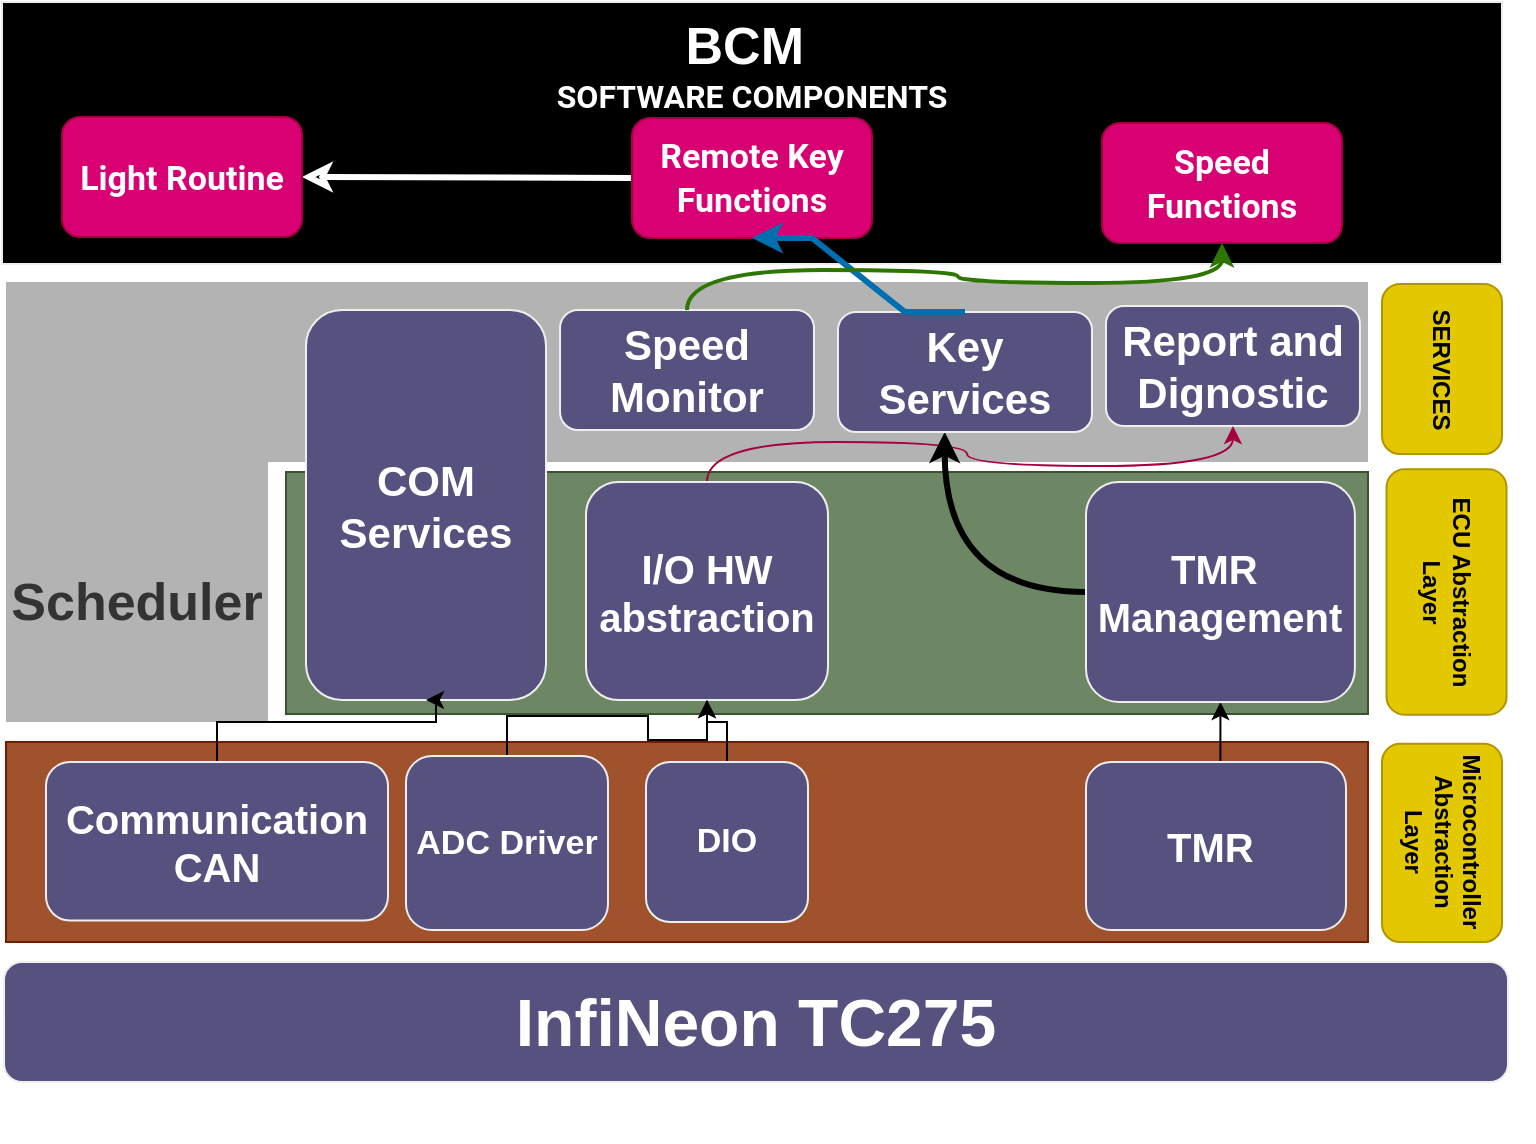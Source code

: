 <mxfile version="20.2.6" type="github" pages="4">
  <diagram id="0SxEWgDJXTkLoPQnoZ41" name="Página-1">
    <mxGraphModel dx="2234" dy="1203" grid="1" gridSize="10" guides="1" tooltips="1" connect="1" arrows="1" fold="1" page="1" pageScale="1" pageWidth="1100" pageHeight="850" background="none" math="0" shadow="0">
      <root>
        <mxCell id="0" />
        <mxCell id="1" parent="0" />
        <mxCell id="ohxu8sP8Bl96CsR-l8yv-2" value="" style="group;fontStyle=1" parent="1" vertex="1" connectable="0">
          <mxGeometry x="172" y="270" width="764" height="430" as="geometry" />
        </mxCell>
        <mxCell id="y7Jgc8CN1VUmmyiaqalG-2" value="" style="rounded=0;whiteSpace=wrap;html=1;labelBackgroundColor=none;fontSize=42;fontColor=#FFFFFF;fillColor=#B3B3B3;strokeColor=none;" parent="ohxu8sP8Bl96CsR-l8yv-2" vertex="1">
          <mxGeometry width="681" height="90" as="geometry" />
        </mxCell>
        <mxCell id="y7Jgc8CN1VUmmyiaqalG-3" value="&lt;font size=&quot;1&quot; color=&quot;#333333&quot; style=&quot;&quot;&gt;&lt;b style=&quot;font-size: 26px;&quot;&gt;Scheduler&lt;/b&gt;&lt;/font&gt;" style="rounded=0;whiteSpace=wrap;html=1;labelBackgroundColor=none;fontSize=42;fontColor=#FFFFFF;fillColor=#B3B3B3;strokeColor=none;" parent="ohxu8sP8Bl96CsR-l8yv-2" vertex="1">
          <mxGeometry y="90" width="131" height="130" as="geometry" />
        </mxCell>
        <mxCell id="E3UZA_A3aNp--UBdqJW4-23" value="Report and Dignostic" style="rounded=1;whiteSpace=wrap;html=1;fillColor=#56517E;strokeColor=#EEEEEE;fontColor=#FFFFFF;fontStyle=1;fontSize=21;" parent="ohxu8sP8Bl96CsR-l8yv-2" vertex="1">
          <mxGeometry x="550" y="12" width="126.98" height="60" as="geometry" />
        </mxCell>
        <mxCell id="WLYs_z4ydL6w-I-2daiW-27" value="" style="rounded=0;whiteSpace=wrap;html=1;fillColor=#6d8764;strokeColor=#3A5431;fontColor=#ffffff;fontStyle=1" parent="ohxu8sP8Bl96CsR-l8yv-2" vertex="1">
          <mxGeometry x="140" y="95" width="541" height="121" as="geometry" />
        </mxCell>
        <mxCell id="E3UZA_A3aNp--UBdqJW4-24" value="COM Services" style="rounded=1;whiteSpace=wrap;html=1;fillColor=#56517E;strokeColor=#EEEEEE;fontColor=#FFFFFF;fontStyle=1;fontSize=21;" parent="ohxu8sP8Bl96CsR-l8yv-2" vertex="1">
          <mxGeometry x="150" y="14" width="120" height="195" as="geometry" />
        </mxCell>
        <mxCell id="WLYs_z4ydL6w-I-2daiW-28" value="&lt;div style=&quot;text-align: start;&quot;&gt;&lt;br&gt;&lt;/div&gt;" style="rounded=0;whiteSpace=wrap;html=1;fillColor=#a0522d;strokeColor=#6D1F00;fontColor=#ffffff;fontStyle=1" parent="ohxu8sP8Bl96CsR-l8yv-2" vertex="1">
          <mxGeometry y="230" width="681" height="100" as="geometry" />
        </mxCell>
        <mxCell id="nB7Z9OqqpsjAbpAZC5xT-42" style="edgeStyle=orthogonalEdgeStyle;rounded=0;orthogonalLoop=1;jettySize=auto;html=1;exitX=0.5;exitY=0;exitDx=0;exitDy=0;entryX=0.5;entryY=1;entryDx=0;entryDy=0;fontSize=17;" parent="ohxu8sP8Bl96CsR-l8yv-2" source="WLYs_z4ydL6w-I-2daiW-37" target="nB7Z9OqqpsjAbpAZC5xT-37" edge="1">
          <mxGeometry relative="1" as="geometry" />
        </mxCell>
        <mxCell id="WLYs_z4ydL6w-I-2daiW-37" value="TMR&amp;nbsp;" style="rounded=1;whiteSpace=wrap;html=1;fillColor=#56517E;strokeColor=#EEEEEE;fontColor=#FFFFFF;fontStyle=1;fontSize=20;" parent="ohxu8sP8Bl96CsR-l8yv-2" vertex="1">
          <mxGeometry x="540" y="240" width="130" height="84" as="geometry" />
        </mxCell>
        <mxCell id="nB7Z9OqqpsjAbpAZC5xT-35" style="edgeStyle=orthogonalEdgeStyle;rounded=0;orthogonalLoop=1;jettySize=auto;html=1;exitX=0.5;exitY=0;exitDx=0;exitDy=0;entryX=0.5;entryY=1;entryDx=0;entryDy=0;fontSize=17;" parent="ohxu8sP8Bl96CsR-l8yv-2" source="-VpKVAlxoK5pQndSyJa--4" target="E3UZA_A3aNp--UBdqJW4-24" edge="1">
          <mxGeometry relative="1" as="geometry">
            <Array as="points">
              <mxPoint x="105" y="220" />
              <mxPoint x="215" y="220" />
            </Array>
          </mxGeometry>
        </mxCell>
        <mxCell id="-VpKVAlxoK5pQndSyJa--4" value="Communication CAN" style="rounded=1;whiteSpace=wrap;html=1;fillColor=#56517E;strokeColor=#EEEEEE;fontColor=#FFFFFF;fontStyle=1;fontSize=20;" parent="ohxu8sP8Bl96CsR-l8yv-2" vertex="1">
          <mxGeometry x="20" y="240" width="171" height="79.19" as="geometry" />
        </mxCell>
        <mxCell id="WLYs_z4ydL6w-I-2daiW-48" value="&lt;div style=&quot;text-align: start;&quot;&gt;&lt;font style=&quot;font-size: 33px;&quot; face=&quot;Arial, Helvetica, sans-serif&quot;&gt;InfiNeon TC275&lt;/font&gt;&lt;/div&gt;" style="rounded=1;whiteSpace=wrap;html=1;fillColor=#56517E;strokeColor=#EEEEEE;fontColor=#FFFFFF;fontStyle=1" parent="ohxu8sP8Bl96CsR-l8yv-2" vertex="1">
          <mxGeometry x="-1" y="340" width="752" height="60" as="geometry" />
        </mxCell>
        <mxCell id="nB7Z9OqqpsjAbpAZC5xT-48" style="edgeStyle=orthogonalEdgeStyle;rounded=0;orthogonalLoop=1;jettySize=auto;html=1;exitX=0.5;exitY=0;exitDx=0;exitDy=0;entryX=0.5;entryY=1;entryDx=0;entryDy=0;fontSize=17;curved=1;fillColor=#d80073;strokeColor=#A50040;" parent="ohxu8sP8Bl96CsR-l8yv-2" source="WLYs_z4ydL6w-I-2daiW-39" target="E3UZA_A3aNp--UBdqJW4-23" edge="1">
          <mxGeometry relative="1" as="geometry" />
        </mxCell>
        <mxCell id="WLYs_z4ydL6w-I-2daiW-39" value="I/O HW abstraction" style="rounded=1;whiteSpace=wrap;html=1;fillColor=#56517E;strokeColor=#EEEEEE;fontColor=#FFFFFF;fontStyle=1;fontSize=20;" parent="ohxu8sP8Bl96CsR-l8yv-2" vertex="1">
          <mxGeometry x="290" y="100" width="121" height="109" as="geometry" />
        </mxCell>
        <mxCell id="WLYs_z4ydL6w-I-2daiW-40" style="edgeStyle=orthogonalEdgeStyle;rounded=0;orthogonalLoop=1;jettySize=auto;html=1;exitX=0.5;exitY=1;exitDx=0;exitDy=0;labelBackgroundColor=#FAD9D5;strokeColor=#182E3E;fontStyle=1" parent="ohxu8sP8Bl96CsR-l8yv-2" source="WLYs_z4ydL6w-I-2daiW-39" target="WLYs_z4ydL6w-I-2daiW-39" edge="1">
          <mxGeometry relative="1" as="geometry" />
        </mxCell>
        <mxCell id="nB7Z9OqqpsjAbpAZC5xT-39" style="edgeStyle=orthogonalEdgeStyle;rounded=0;orthogonalLoop=1;jettySize=auto;html=1;entryX=0.5;entryY=1;entryDx=0;entryDy=0;fontSize=17;" parent="ohxu8sP8Bl96CsR-l8yv-2" source="nB7Z9OqqpsjAbpAZC5xT-31" target="WLYs_z4ydL6w-I-2daiW-39" edge="1">
          <mxGeometry relative="1" as="geometry" />
        </mxCell>
        <mxCell id="nB7Z9OqqpsjAbpAZC5xT-31" value="DIO" style="rounded=1;whiteSpace=wrap;html=1;fillColor=#56517E;strokeColor=#EEEEEE;fontColor=#FFFFFF;fontStyle=1;fontSize=17;" parent="ohxu8sP8Bl96CsR-l8yv-2" vertex="1">
          <mxGeometry x="320" y="240" width="81" height="80" as="geometry" />
        </mxCell>
        <mxCell id="nB7Z9OqqpsjAbpAZC5xT-40" style="edgeStyle=orthogonalEdgeStyle;rounded=0;orthogonalLoop=1;jettySize=auto;html=1;entryX=0.5;entryY=1;entryDx=0;entryDy=0;fontSize=17;" parent="ohxu8sP8Bl96CsR-l8yv-2" source="nB7Z9OqqpsjAbpAZC5xT-32" target="WLYs_z4ydL6w-I-2daiW-39" edge="1">
          <mxGeometry relative="1" as="geometry" />
        </mxCell>
        <mxCell id="nB7Z9OqqpsjAbpAZC5xT-32" value="ADC Driver" style="rounded=1;whiteSpace=wrap;html=1;fillColor=#56517E;strokeColor=#EEEEEE;fontColor=#FFFFFF;fontStyle=1;fontSize=17;" parent="ohxu8sP8Bl96CsR-l8yv-2" vertex="1">
          <mxGeometry x="200" y="237" width="101" height="87" as="geometry" />
        </mxCell>
        <mxCell id="nLd-vw4dDSnSTlpzwh2I-2" style="edgeStyle=orthogonalEdgeStyle;rounded=0;orthogonalLoop=1;jettySize=auto;html=1;exitX=0;exitY=0.5;exitDx=0;exitDy=0;entryX=0.42;entryY=1;entryDx=0;entryDy=0;entryPerimeter=0;fontSize=17;strokeWidth=3;curved=1;" parent="ohxu8sP8Bl96CsR-l8yv-2" source="nB7Z9OqqpsjAbpAZC5xT-37" target="nB7Z9OqqpsjAbpAZC5xT-41" edge="1">
          <mxGeometry relative="1" as="geometry" />
        </mxCell>
        <mxCell id="nB7Z9OqqpsjAbpAZC5xT-37" value="TMR&amp;nbsp;&lt;br&gt;Management" style="rounded=1;whiteSpace=wrap;html=1;fillColor=#56517E;strokeColor=#EEEEEE;fontColor=#FFFFFF;fontStyle=1;fontSize=20;" parent="ohxu8sP8Bl96CsR-l8yv-2" vertex="1">
          <mxGeometry x="540" y="100" width="134.44" height="110" as="geometry" />
        </mxCell>
        <mxCell id="nB7Z9OqqpsjAbpAZC5xT-41" value="Key Services" style="rounded=1;whiteSpace=wrap;html=1;fillColor=#56517E;strokeColor=#EEEEEE;fontColor=#FFFFFF;fontStyle=1;fontSize=21;" parent="ohxu8sP8Bl96CsR-l8yv-2" vertex="1">
          <mxGeometry x="416" y="15" width="126.98" height="60" as="geometry" />
        </mxCell>
        <mxCell id="nB7Z9OqqpsjAbpAZC5xT-50" value="Speed Monitor" style="rounded=1;whiteSpace=wrap;html=1;fillColor=#56517E;strokeColor=#EEEEEE;fontColor=#FFFFFF;fontStyle=1;fontSize=21;" parent="ohxu8sP8Bl96CsR-l8yv-2" vertex="1">
          <mxGeometry x="277.01" y="14" width="126.98" height="60" as="geometry" />
        </mxCell>
        <mxCell id="E3UZA_A3aNp--UBdqJW4-1" value="&lt;div style=&quot;&quot;&gt;&lt;span style=&quot;font-size: 26px; background-color: initial;&quot;&gt;BCM&amp;nbsp;&lt;/span&gt;&lt;/div&gt;&lt;span style=&quot;font-family: Roboto, -apple-system, BlinkMacSystemFont, &amp;quot;Apple Color Emoji&amp;quot;, &amp;quot;Segoe UI&amp;quot;, Oxygen, Ubuntu, Cantarell, &amp;quot;Fira Sans&amp;quot;, &amp;quot;Droid Sans&amp;quot;, &amp;quot;Helvetica Neue&amp;quot;, sans-serif; font-size: 16px;&quot;&gt;&lt;div style=&quot;&quot;&gt;&lt;span style=&quot;background-color: initial;&quot;&gt;SOFTWARE COMPONENTS&lt;/span&gt;&lt;/div&gt;&lt;/span&gt;&lt;span style=&quot;font-family: Roboto, -apple-system, BlinkMacSystemFont, &amp;quot;Apple Color Emoji&amp;quot;, &amp;quot;Segoe UI&amp;quot;, Oxygen, Ubuntu, Cantarell, &amp;quot;Fira Sans&amp;quot;, &amp;quot;Droid Sans&amp;quot;, &amp;quot;Helvetica Neue&amp;quot;, sans-serif; font-size: 16px;&quot;&gt;&lt;div style=&quot;&quot;&gt;&lt;br&gt;&lt;/div&gt;&lt;/span&gt;" style="rounded=0;whiteSpace=wrap;html=1;fillColor=#000000;strokeColor=#EEEEEE;fontColor=#FFFFFF;fontStyle=1;align=center;verticalAlign=top;" parent="1" vertex="1">
          <mxGeometry x="170" y="130" width="750" height="131" as="geometry" />
        </mxCell>
        <mxCell id="5Y2THX8Q8HSWR9ZChi4j-1" value="SERVICES" style="rounded=1;whiteSpace=wrap;html=1;rotation=90;fillColor=#e3c800;strokeColor=#B09500;fontColor=#000000;fontStyle=1" parent="1" vertex="1">
          <mxGeometry x="847.5" y="283.5" width="85" height="60" as="geometry" />
        </mxCell>
        <mxCell id="WLYs_z4ydL6w-I-2daiW-44" value="ECU Abstraction&lt;br&gt;Layer" style="rounded=1;whiteSpace=wrap;html=1;rotation=90;fillColor=#e3c800;strokeColor=#B09500;fontColor=#000000;fontStyle=1" parent="1" vertex="1">
          <mxGeometry x="830.94" y="395" width="122.65" height="60" as="geometry" />
        </mxCell>
        <mxCell id="WLYs_z4ydL6w-I-2daiW-45" value="Microcontroller Abstraction Layer" style="rounded=1;whiteSpace=wrap;html=1;rotation=90;fillColor=#e3c800;strokeColor=#B09500;fontColor=#000000;fontStyle=1" parent="1" vertex="1">
          <mxGeometry x="840.47" y="520.46" width="99.06" height="60" as="geometry" />
        </mxCell>
        <mxCell id="nLd-vw4dDSnSTlpzwh2I-3" style="edgeStyle=orthogonalEdgeStyle;curved=1;rounded=0;orthogonalLoop=1;jettySize=auto;html=1;exitX=1;exitY=0.5;exitDx=0;exitDy=0;entryX=0;entryY=0.5;entryDx=0;entryDy=0;fontSize=17;strokeWidth=3;strokeColor=#FFFFFF;startArrow=classic;startFill=0;endArrow=none;endFill=0;" parent="1" source="nB7Z9OqqpsjAbpAZC5xT-1" target="nB7Z9OqqpsjAbpAZC5xT-2" edge="1">
          <mxGeometry relative="1" as="geometry" />
        </mxCell>
        <mxCell id="nB7Z9OqqpsjAbpAZC5xT-1" value="&lt;span style=&quot;color: rgb(255, 255, 255); font-family: Roboto, -apple-system, BlinkMacSystemFont, &amp;quot;Apple Color Emoji&amp;quot;, &amp;quot;Segoe UI&amp;quot;, Oxygen, Ubuntu, Cantarell, &amp;quot;Fira Sans&amp;quot;, &amp;quot;Droid Sans&amp;quot;, &amp;quot;Helvetica Neue&amp;quot;, sans-serif; font-size: 17px; font-style: normal; font-variant-ligatures: normal; font-variant-caps: normal; font-weight: 700; letter-spacing: normal; orphans: 2; text-align: center; text-indent: 0px; text-transform: none; widows: 2; word-spacing: 0px; -webkit-text-stroke-width: 0px; text-decoration-thickness: initial; text-decoration-style: initial; text-decoration-color: initial; float: none; display: inline !important;&quot;&gt;Light Routine&lt;/span&gt;" style="rounded=1;whiteSpace=wrap;html=1;fillColor=#d80073;strokeColor=#A50040;fontColor=#ffffff;fontSize=17;" parent="1" vertex="1">
          <mxGeometry x="200" y="187.5" width="120" height="60" as="geometry" />
        </mxCell>
        <mxCell id="nB7Z9OqqpsjAbpAZC5xT-2" value="&lt;span style=&quot;color: rgb(255, 255, 255); font-family: Roboto, -apple-system, BlinkMacSystemFont, &amp;quot;Apple Color Emoji&amp;quot;, &amp;quot;Segoe UI&amp;quot;, Oxygen, Ubuntu, Cantarell, &amp;quot;Fira Sans&amp;quot;, &amp;quot;Droid Sans&amp;quot;, &amp;quot;Helvetica Neue&amp;quot;, sans-serif; font-size: 17px; font-style: normal; font-variant-ligatures: normal; font-variant-caps: normal; font-weight: 700; letter-spacing: normal; orphans: 2; text-align: center; text-indent: 0px; text-transform: none; widows: 2; word-spacing: 0px; -webkit-text-stroke-width: 0px; text-decoration-thickness: initial; text-decoration-style: initial; text-decoration-color: initial; float: none; display: inline !important;&quot;&gt;Remote Key Functions&lt;/span&gt;" style="rounded=1;whiteSpace=wrap;html=1;fillColor=#d80073;strokeColor=#A50040;fontColor=#ffffff;fontSize=17;" parent="1" vertex="1">
          <mxGeometry x="485" y="188" width="120" height="60" as="geometry" />
        </mxCell>
        <mxCell id="nB7Z9OqqpsjAbpAZC5xT-3" value="&lt;span style=&quot;color: rgb(255, 255, 255); font-family: Roboto, -apple-system, BlinkMacSystemFont, &amp;quot;Apple Color Emoji&amp;quot;, &amp;quot;Segoe UI&amp;quot;, Oxygen, Ubuntu, Cantarell, &amp;quot;Fira Sans&amp;quot;, &amp;quot;Droid Sans&amp;quot;, &amp;quot;Helvetica Neue&amp;quot;, sans-serif; font-size: 17px; font-style: normal; font-variant-ligatures: normal; font-variant-caps: normal; font-weight: 700; letter-spacing: normal; orphans: 2; text-align: center; text-indent: 0px; text-transform: none; widows: 2; word-spacing: 0px; -webkit-text-stroke-width: 0px; text-decoration-thickness: initial; text-decoration-style: initial; text-decoration-color: initial; float: none; display: inline !important;&quot;&gt;Speed Functions&lt;/span&gt;" style="rounded=1;whiteSpace=wrap;html=1;fillColor=#d80073;strokeColor=#A50040;fontColor=#ffffff;fontSize=17;" parent="1" vertex="1">
          <mxGeometry x="720" y="190.5" width="120" height="60" as="geometry" />
        </mxCell>
        <mxCell id="nB7Z9OqqpsjAbpAZC5xT-49" style="edgeStyle=entityRelationEdgeStyle;rounded=0;orthogonalLoop=1;jettySize=auto;html=1;exitX=0.5;exitY=0;exitDx=0;exitDy=0;entryX=0.5;entryY=1;entryDx=0;entryDy=0;fontSize=17;fillColor=#1ba1e2;strokeColor=#006EAF;strokeWidth=3;" parent="1" source="nB7Z9OqqpsjAbpAZC5xT-41" target="nB7Z9OqqpsjAbpAZC5xT-2" edge="1">
          <mxGeometry relative="1" as="geometry" />
        </mxCell>
        <mxCell id="nLd-vw4dDSnSTlpzwh2I-1" style="edgeStyle=orthogonalEdgeStyle;rounded=0;orthogonalLoop=1;jettySize=auto;html=1;exitX=0.5;exitY=0;exitDx=0;exitDy=0;fontSize=17;curved=1;fillColor=#60a917;strokeColor=#2D7600;strokeWidth=2;" parent="1" source="nB7Z9OqqpsjAbpAZC5xT-50" target="nB7Z9OqqpsjAbpAZC5xT-3" edge="1">
          <mxGeometry relative="1" as="geometry" />
        </mxCell>
      </root>
    </mxGraphModel>
  </diagram>
  <diagram id="zN3AyqDoziPQk-1GQuDL" name="Página-2">
    <mxGraphModel dx="2403" dy="797" grid="1" gridSize="10" guides="1" tooltips="1" connect="1" arrows="1" fold="1" page="1" pageScale="1" pageWidth="1100" pageHeight="850" math="0" shadow="0">
      <root>
        <mxCell id="0" />
        <mxCell id="1" parent="0" />
        <mxCell id="WIb1HFvYGEBfSn61_mD_-1" value="&lt;span style=&quot;font-size: 26px;&quot;&gt;DCU&lt;/span&gt;" style="rounded=0;whiteSpace=wrap;html=1;fontSize=26;strokeWidth=4;strokeColor=#990000;verticalAlign=top;fontStyle=1" parent="1" vertex="1">
          <mxGeometry x="-10" y="130" width="1040" height="120" as="geometry" />
        </mxCell>
        <mxCell id="WIb1HFvYGEBfSn61_mD_-2" value="RTE" style="rounded=0;whiteSpace=wrap;html=1;fillColor=#CCCC00;strokeColor=#A50040;fontColor=#ffffff;fontSize=26;fontStyle=1" parent="1" vertex="1">
          <mxGeometry x="-10" y="258" width="1040" height="30" as="geometry" />
        </mxCell>
        <mxCell id="WIb1HFvYGEBfSn61_mD_-3" value="" style="rounded=0;html=1;fillColor=#FF6666;strokeColor=none;whiteSpace=wrap;fontStyle=1" parent="1" vertex="1">
          <mxGeometry x="-10" y="300" width="970" height="100" as="geometry" />
        </mxCell>
        <mxCell id="WIb1HFvYGEBfSn61_mD_-19" value="Lock Control" style="rounded=1;whiteSpace=wrap;html=1;fillColor=#333333;strokeColor=#6D1F00;fontColor=#ffffff;fontSize=24;fontStyle=1" parent="1" vertex="1">
          <mxGeometry x="447" y="174" width="120" height="60" as="geometry" />
        </mxCell>
        <mxCell id="WIb1HFvYGEBfSn61_mD_-20" value="AntiPinch Control" style="rounded=1;whiteSpace=wrap;html=1;fillColor=#333333;strokeColor=#6D1F00;fontColor=#ffffff;fontSize=24;fontStyle=1" parent="1" vertex="1">
          <mxGeometry x="760" y="174" width="120" height="60" as="geometry" />
        </mxCell>
        <mxCell id="WIb1HFvYGEBfSn61_mD_-21" value="SERVICES" style="rounded=1;whiteSpace=wrap;html=1;rotation=90;fillColor=#d80073;strokeColor=#A50040;fontColor=#ffffff;fontStyle=1;labelBorderColor=none;labelBackgroundColor=none;fontSize=14;" parent="1" vertex="1">
          <mxGeometry x="961" y="307" width="76" height="60" as="geometry" />
        </mxCell>
        <mxCell id="i04iYNlgFMU4ENJIWA27-1" value="&lt;font color=&quot;#ffffff&quot; style=&quot;font-size: 21px;&quot;&gt;SCHEDULER&lt;/font&gt;" style="rounded=0;html=1;fillColor=#FF6666;strokeColor=none;fontStyle=1;whiteSpace=wrap;" parent="1" vertex="1">
          <mxGeometry x="-10" y="380" width="180" height="100" as="geometry" />
        </mxCell>
        <mxCell id="i04iYNlgFMU4ENJIWA27-2" value="" style="rounded=0;whiteSpace=wrap;html=1;fillColor=#6d8764;strokeColor=#3A5431;fontColor=#ffffff;fontStyle=1" parent="1" vertex="1">
          <mxGeometry x="176" y="384.5" width="784" height="95.5" as="geometry" />
        </mxCell>
        <mxCell id="i04iYNlgFMU4ENJIWA27-3" value="&lt;div style=&quot;text-align: start;&quot;&gt;&lt;br&gt;&lt;/div&gt;" style="rounded=0;whiteSpace=wrap;html=1;fillColor=#a0522d;strokeColor=#6D1F00;fontColor=#ffffff;fontStyle=1" parent="1" vertex="1">
          <mxGeometry x="-10" y="488" width="971" height="102" as="geometry" />
        </mxCell>
        <mxCell id="i04iYNlgFMU4ENJIWA27-6" value="&amp;nbsp;WDT&amp;nbsp; &amp;nbsp;CLK" style="rounded=1;whiteSpace=wrap;html=1;fillColor=#FFDFA8;strokeColor=#d79b00;fontStyle=1;fontSize=23;" parent="1" vertex="1">
          <mxGeometry x="14" y="500" width="150" height="80" as="geometry" />
        </mxCell>
        <mxCell id="i04iYNlgFMU4ENJIWA27-8" value="I/O&amp;nbsp;&lt;br style=&quot;font-size: 19px;&quot;&gt;PWM Driver &lt;br&gt;ADC Driver&lt;br style=&quot;font-size: 19px;&quot;&gt;DIO" style="rounded=1;whiteSpace=wrap;html=1;fillColor=#FFDFA8;strokeColor=#d79b00;fontStyle=1;fontSize=19;" parent="1" vertex="1">
          <mxGeometry x="644.99" y="494" width="208" height="90" as="geometry" />
        </mxCell>
        <mxCell id="i04iYNlgFMU4ENJIWA27-10" value="Memory Drivers&lt;br style=&quot;font-size: 24px;&quot;&gt;FLASH&amp;nbsp; &amp;nbsp;RAM" style="rounded=1;whiteSpace=wrap;html=1;fillColor=#FFDFA8;strokeColor=#d79b00;fontStyle=1;fontSize=24;" parent="1" vertex="1">
          <mxGeometry x="184" y="499.93" width="201" height="80.07" as="geometry" />
        </mxCell>
        <mxCell id="i04iYNlgFMU4ENJIWA27-12" value="TMR&amp;nbsp;" style="rounded=1;whiteSpace=wrap;html=1;fillColor=#FFDFA8;strokeColor=#d79b00;fontStyle=1;fontSize=23;" parent="1" vertex="1">
          <mxGeometry x="870" y="500" width="84.42" height="71" as="geometry" />
        </mxCell>
        <mxCell id="i04iYNlgFMU4ENJIWA27-13" value="OSC_Mgmt" style="rounded=1;whiteSpace=wrap;html=1;fillColor=#56517E;strokeColor=#EEEEEE;fontColor=#FFFFFF;fontStyle=1;fontSize=18;" parent="1" vertex="1">
          <mxGeometry x="361" y="403.59" width="120" height="61" as="geometry" />
        </mxCell>
        <mxCell id="i04iYNlgFMU4ENJIWA27-14" value="I/O HW abstraction" style="rounded=1;whiteSpace=wrap;html=1;fillColor=#56517E;strokeColor=#EEEEEE;fontColor=#FFFFFF;fontStyle=1;fontSize=18;" parent="1" vertex="1">
          <mxGeometry x="661" y="402.0" width="120" height="60" as="geometry" />
        </mxCell>
        <mxCell id="i04iYNlgFMU4ENJIWA27-15" style="edgeStyle=orthogonalEdgeStyle;rounded=0;orthogonalLoop=1;jettySize=auto;html=1;exitX=0.5;exitY=1;exitDx=0;exitDy=0;labelBackgroundColor=#FAD9D5;strokeColor=#182E3E;fontStyle=1" parent="1" source="i04iYNlgFMU4ENJIWA27-14" target="i04iYNlgFMU4ENJIWA27-14" edge="1">
          <mxGeometry relative="1" as="geometry" />
        </mxCell>
        <mxCell id="i04iYNlgFMU4ENJIWA27-16" value="TMR_Mgmt" style="rounded=1;whiteSpace=wrap;html=1;fillColor=#56517E;strokeColor=#EEEEEE;fontColor=#FFFFFF;fontStyle=1;fontSize=18;" parent="1" vertex="1">
          <mxGeometry x="811" y="402.0" width="120" height="60" as="geometry" />
        </mxCell>
        <mxCell id="i04iYNlgFMU4ENJIWA27-17" value="CAN external Driver" style="rounded=1;whiteSpace=wrap;html=1;fillColor=#56517E;strokeColor=#EEEEEE;fontColor=#FFFFFF;fontStyle=1;fontSize=18;" parent="1" vertex="1">
          <mxGeometry x="501" y="403.59" width="120" height="60" as="geometry" />
        </mxCell>
        <mxCell id="i04iYNlgFMU4ENJIWA27-18" value="WDT_Driver" style="rounded=1;whiteSpace=wrap;html=1;fillColor=#56517E;strokeColor=#EEEEEE;fontColor=#FFFFFF;fontStyle=1;fontSize=18;" parent="1" vertex="1">
          <mxGeometry x="202" y="402.0" width="120" height="60" as="geometry" />
        </mxCell>
        <mxCell id="i04iYNlgFMU4ENJIWA27-19" value="ECU Abstraction&lt;br style=&quot;font-size: 14px;&quot;&gt;Layer" style="rounded=1;whiteSpace=wrap;html=1;rotation=90;fillColor=#d80073;strokeColor=#A50040;fontStyle=1;fontColor=#ffffff;labelBorderColor=none;labelBackgroundColor=none;fontSize=14;" parent="1" vertex="1">
          <mxGeometry x="954.42" y="399.26" width="89.16" height="60" as="geometry" />
        </mxCell>
        <mxCell id="i04iYNlgFMU4ENJIWA27-20" value="Microcontroller Abstraction Layer" style="rounded=1;whiteSpace=wrap;html=1;rotation=90;fillColor=#d80073;strokeColor=#A50040;fontStyle=1;fontColor=#ffffff;labelBorderColor=none;labelBackgroundColor=none;fontSize=14;" parent="1" vertex="1">
          <mxGeometry x="947.32" y="507.93" width="103.37" height="60" as="geometry" />
        </mxCell>
        <mxCell id="i04iYNlgFMU4ENJIWA27-22" value="Communication&lt;br style=&quot;font-size: 24px;&quot;&gt;SPI&amp;nbsp; &amp;nbsp; &amp;nbsp; &amp;nbsp; CAN" style="rounded=1;whiteSpace=wrap;html=1;fillColor=#FFDFA8;strokeColor=#d79b00;fontStyle=1;fontSize=24;" parent="1" vertex="1">
          <mxGeometry x="399.5" y="500" width="230.5" height="80" as="geometry" />
        </mxCell>
        <mxCell id="i04iYNlgFMU4ENJIWA27-23" value="&lt;div style=&quot;text-align: start;&quot;&gt;&lt;font style=&quot;font-size: 36px;&quot; face=&quot;Arial, Helvetica, sans-serif&quot;&gt;InfiNeon TC275&lt;/font&gt;&lt;/div&gt;" style="rounded=1;whiteSpace=wrap;html=1;fillColor=#56517E;strokeColor=#EEEEEE;fontColor=#FFFFFF;fontStyle=1" parent="1" vertex="1">
          <mxGeometry x="-10" y="598" width="1044" height="60" as="geometry" />
        </mxCell>
        <mxCell id="i04iYNlgFMU4ENJIWA27-24" value="Window Control" style="rounded=1;whiteSpace=wrap;html=1;glass=0;fillColor=#333333;strokeColor=#6D1F00;fontColor=#ffffff;fontSize=24;fontStyle=1" parent="1" vertex="1">
          <mxGeometry x="110" y="174" width="120" height="60" as="geometry" />
        </mxCell>
        <mxCell id="5LRcUJxxu34_JpwU7E-c-1" value="Report and Dignostic" style="rounded=1;whiteSpace=wrap;html=1;fillColor=#56517E;strokeColor=#EEEEEE;fontColor=#FFFFFF;fontStyle=1;fontSize=21;" parent="1" vertex="1">
          <mxGeometry x="494.01" y="310" width="145.98" height="60" as="geometry" />
        </mxCell>
        <mxCell id="5LRcUJxxu34_JpwU7E-c-2" value="Memory Services" style="rounded=1;whiteSpace=wrap;html=1;glass=0;fillColor=#56517E;strokeColor=#EEEEEE;fontColor=#FFFFFF;fontStyle=1;fontSize=21;" parent="1" vertex="1">
          <mxGeometry x="177" y="310" width="122.6" height="60" as="geometry" />
        </mxCell>
        <mxCell id="5LRcUJxxu34_JpwU7E-c-3" value="COM Services" style="rounded=1;whiteSpace=wrap;html=1;fillColor=#56517E;strokeColor=#EEEEEE;fontColor=#FFFFFF;fontStyle=1;fontSize=21;" parent="1" vertex="1">
          <mxGeometry x="802.44" y="310" width="130" height="60" as="geometry" />
        </mxCell>
      </root>
    </mxGraphModel>
  </diagram>
  <diagram id="Qo4VRxO6cJE71jos8uUa" name="Página-3">
    <mxGraphModel dx="782" dy="421" grid="1" gridSize="10" guides="1" tooltips="1" connect="1" arrows="1" fold="1" page="1" pageScale="1" pageWidth="1100" pageHeight="850" math="0" shadow="0">
      <root>
        <mxCell id="0" />
        <mxCell id="1" parent="0" />
        <mxCell id="-pJM_iWdA3KezXfA1nYm-1" value="" style="rounded=1;whiteSpace=wrap;html=1;fillColor=#ffcd28;strokeColor=#d79b00;gradientColor=#ffa500;" parent="1" vertex="1">
          <mxGeometry x="70" y="60" width="770" height="150" as="geometry" />
        </mxCell>
        <mxCell id="-pJM_iWdA3KezXfA1nYm-2" value="" style="rounded=1;whiteSpace=wrap;html=1;fillColor=#ffcd28;strokeColor=#d79b00;gradientColor=#ffa500;" parent="1" vertex="1">
          <mxGeometry x="70" y="220" width="770" height="150" as="geometry" />
        </mxCell>
        <mxCell id="-pJM_iWdA3KezXfA1nYm-3" value="" style="rounded=1;whiteSpace=wrap;html=1;fillColor=#ffcd28;strokeColor=#d79b00;gradientColor=#ffa500;" parent="1" vertex="1">
          <mxGeometry x="70" y="380" width="770" height="150" as="geometry" />
        </mxCell>
        <mxCell id="-pJM_iWdA3KezXfA1nYm-4" value="Window actuation" style="rounded=0;whiteSpace=wrap;html=1;fontSize=21;fillColor=#e6d0de;gradientColor=#d5739d;strokeColor=#996185;" parent="1" vertex="1">
          <mxGeometry x="110" y="105" width="120" height="60" as="geometry" />
        </mxCell>
        <mxCell id="-pJM_iWdA3KezXfA1nYm-5" value="Window Lock actuation" style="rounded=0;whiteSpace=wrap;html=1;fontSize=21;fillColor=#e6d0de;gradientColor=#d5739d;strokeColor=#996185;" parent="1" vertex="1">
          <mxGeometry x="380" y="105" width="160" height="60" as="geometry" />
        </mxCell>
        <mxCell id="-pJM_iWdA3KezXfA1nYm-6" value="Door Lock/Unlock&lt;br style=&quot;font-size: 21px;&quot;&gt;Actuation" style="rounded=0;whiteSpace=wrap;html=1;fontSize=21;fillColor=#e6d0de;gradientColor=#d5739d;strokeColor=#996185;" parent="1" vertex="1">
          <mxGeometry x="620" y="105" width="190" height="60" as="geometry" />
        </mxCell>
        <mxCell id="-pJM_iWdA3KezXfA1nYm-19" style="edgeStyle=orthogonalEdgeStyle;rounded=0;orthogonalLoop=1;jettySize=auto;html=1;exitX=0.5;exitY=0;exitDx=0;exitDy=0;fontSize=21;fillColor=#e6d0de;gradientColor=#d5739d;strokeColor=#996185;" parent="1" source="-pJM_iWdA3KezXfA1nYm-7" target="-pJM_iWdA3KezXfA1nYm-4" edge="1">
          <mxGeometry relative="1" as="geometry" />
        </mxCell>
        <mxCell id="-pJM_iWdA3KezXfA1nYm-20" style="edgeStyle=orthogonalEdgeStyle;rounded=0;orthogonalLoop=1;jettySize=auto;html=1;fontSize=21;fillColor=#e6d0de;gradientColor=#d5739d;strokeColor=#996185;" parent="1" source="-pJM_iWdA3KezXfA1nYm-7" target="-pJM_iWdA3KezXfA1nYm-5" edge="1">
          <mxGeometry relative="1" as="geometry" />
        </mxCell>
        <mxCell id="-pJM_iWdA3KezXfA1nYm-7" value="&lt;font style=&quot;font-size: 21px;&quot;&gt;Window Button&amp;nbsp;Monitor&lt;/font&gt;" style="rounded=0;whiteSpace=wrap;html=1;fillColor=#e6d0de;gradientColor=#d5739d;strokeColor=#996185;" parent="1" vertex="1">
          <mxGeometry x="95" y="265" width="150" height="60" as="geometry" />
        </mxCell>
        <mxCell id="-pJM_iWdA3KezXfA1nYm-18" style="edgeStyle=orthogonalEdgeStyle;rounded=0;orthogonalLoop=1;jettySize=auto;html=1;exitX=0.5;exitY=0;exitDx=0;exitDy=0;fontSize=21;fillColor=#e6d0de;gradientColor=#d5739d;strokeColor=#996185;" parent="1" source="-pJM_iWdA3KezXfA1nYm-8" target="-pJM_iWdA3KezXfA1nYm-7" edge="1">
          <mxGeometry relative="1" as="geometry" />
        </mxCell>
        <mxCell id="-pJM_iWdA3KezXfA1nYm-8" value="&lt;font style=&quot;font-size: 21px;&quot;&gt;Window Driver&lt;/font&gt;" style="rounded=0;whiteSpace=wrap;html=1;fillColor=#e6d0de;gradientColor=#d5739d;strokeColor=#996185;" parent="1" vertex="1">
          <mxGeometry x="80" y="420" width="100" height="60" as="geometry" />
        </mxCell>
        <mxCell id="-pJM_iWdA3KezXfA1nYm-17" style="edgeStyle=orthogonalEdgeStyle;rounded=0;orthogonalLoop=1;jettySize=auto;html=1;exitX=1;exitY=0.5;exitDx=0;exitDy=0;entryX=0;entryY=0.5;entryDx=0;entryDy=0;fontSize=21;fillColor=#e6d0de;gradientColor=#d5739d;strokeColor=#996185;" parent="1" source="-pJM_iWdA3KezXfA1nYm-9" target="-pJM_iWdA3KezXfA1nYm-10" edge="1">
          <mxGeometry relative="1" as="geometry" />
        </mxCell>
        <mxCell id="-pJM_iWdA3KezXfA1nYm-9" value="&lt;font style=&quot;font-size: 21px;&quot;&gt;I/O Driver&lt;/font&gt;" style="rounded=0;whiteSpace=wrap;html=1;fillColor=#e6d0de;gradientColor=#d5739d;strokeColor=#996185;" parent="1" vertex="1">
          <mxGeometry x="200" y="420" width="90" height="60" as="geometry" />
        </mxCell>
        <mxCell id="-pJM_iWdA3KezXfA1nYm-10" value="&lt;font style=&quot;font-size: 21px;&quot;&gt;Memory Driver&lt;/font&gt;" style="rounded=0;whiteSpace=wrap;html=1;fillColor=#e6d0de;gradientColor=#d5739d;strokeColor=#996185;" parent="1" vertex="1">
          <mxGeometry x="310" y="420" width="120" height="60" as="geometry" />
        </mxCell>
        <mxCell id="-pJM_iWdA3KezXfA1nYm-12" value="&lt;font style=&quot;font-size: 21px;&quot;&gt;Power Manager&lt;/font&gt;" style="rounded=0;whiteSpace=wrap;html=1;fillColor=#e6d0de;gradientColor=#d5739d;strokeColor=#996185;" parent="1" vertex="1">
          <mxGeometry x="450" y="420" width="100" height="60" as="geometry" />
        </mxCell>
        <mxCell id="-pJM_iWdA3KezXfA1nYm-22" style="edgeStyle=orthogonalEdgeStyle;rounded=0;orthogonalLoop=1;jettySize=auto;html=1;fontSize=21;fillColor=#e6d0de;gradientColor=#d5739d;strokeColor=#996185;" parent="1" source="-pJM_iWdA3KezXfA1nYm-13" target="-pJM_iWdA3KezXfA1nYm-15" edge="1">
          <mxGeometry relative="1" as="geometry" />
        </mxCell>
        <mxCell id="-pJM_iWdA3KezXfA1nYm-13" value="&lt;font style=&quot;font-size: 21px;&quot;&gt;Lock Driver&lt;/font&gt;" style="rounded=0;whiteSpace=wrap;html=1;fillColor=#e6d0de;gradientColor=#d5739d;strokeColor=#996185;" parent="1" vertex="1">
          <mxGeometry x="560" y="420" width="100" height="60" as="geometry" />
        </mxCell>
        <mxCell id="-pJM_iWdA3KezXfA1nYm-14" value="&lt;font style=&quot;font-size: 21px;&quot;&gt;Communications Driver&lt;/font&gt;" style="rounded=0;whiteSpace=wrap;html=1;fillColor=#e6d0de;gradientColor=#d5739d;strokeColor=#996185;" parent="1" vertex="1">
          <mxGeometry x="670" y="420" width="160" height="60" as="geometry" />
        </mxCell>
        <mxCell id="-pJM_iWdA3KezXfA1nYm-21" style="edgeStyle=orthogonalEdgeStyle;rounded=0;orthogonalLoop=1;jettySize=auto;html=1;exitX=0.5;exitY=0;exitDx=0;exitDy=0;fontSize=21;fillColor=#e6d0de;gradientColor=#d5739d;strokeColor=#996185;" parent="1" source="-pJM_iWdA3KezXfA1nYm-15" target="-pJM_iWdA3KezXfA1nYm-6" edge="1">
          <mxGeometry relative="1" as="geometry">
            <Array as="points">
              <mxPoint x="755" y="240" />
              <mxPoint x="715" y="240" />
            </Array>
          </mxGeometry>
        </mxCell>
        <mxCell id="-pJM_iWdA3KezXfA1nYm-15" value="&lt;font style=&quot;font-size: 21px;&quot;&gt;Lock Button Monitor&lt;/font&gt;" style="rounded=0;whiteSpace=wrap;html=1;fillColor=#e6d0de;gradientColor=#d5739d;strokeColor=#996185;" parent="1" vertex="1">
          <mxGeometry x="680" y="265" width="150" height="60" as="geometry" />
        </mxCell>
        <mxCell id="PJjqMtak0bLznrgSgj_9-1" value="DCU" style="rounded=1;whiteSpace=wrap;html=1;fontSize=21;" parent="1" vertex="1">
          <mxGeometry x="70" width="120" height="60" as="geometry" />
        </mxCell>
        <mxCell id="PJjqMtak0bLznrgSgj_9-2" value="&lt;font style=&quot;font-size: 21px;&quot;&gt;Window Position Monitor&lt;/font&gt;" style="rounded=0;whiteSpace=wrap;html=1;fillColor=#e6d0de;gradientColor=#d5739d;strokeColor=#996185;" parent="1" vertex="1">
          <mxGeometry x="310" y="265" width="150" height="60" as="geometry" />
        </mxCell>
        <mxCell id="PJjqMtak0bLznrgSgj_9-3" value="&lt;font style=&quot;font-size: 21px;&quot;&gt;Lock Status Monitor&lt;/font&gt;" style="rounded=0;whiteSpace=wrap;html=1;fillColor=#e6d0de;gradientColor=#d5739d;strokeColor=#996185;" parent="1" vertex="1">
          <mxGeometry x="500" y="265" width="150" height="60" as="geometry" />
        </mxCell>
      </root>
    </mxGraphModel>
  </diagram>
  <diagram id="5Vlt_EhEA-C4GDYQOYWs" name="Página-4">
    <mxGraphModel dx="1303" dy="1552" grid="1" gridSize="20" guides="1" tooltips="1" connect="1" arrows="1" fold="1" page="1" pageScale="1" pageWidth="1100" pageHeight="850" math="0" shadow="0">
      <root>
        <mxCell id="0" />
        <mxCell id="1" parent="0" />
        <mxCell id="bjbNSIWI7kFN42-p2X8U-1" value="" style="rounded=1;whiteSpace=wrap;html=1;fillColor=#dae8fc;strokeColor=#6c8ebf;gradientColor=#7ea6e0;" parent="1" vertex="1">
          <mxGeometry x="60" y="-770" width="1000" height="190" as="geometry" />
        </mxCell>
        <mxCell id="bjbNSIWI7kFN42-p2X8U-2" value="" style="rounded=1;whiteSpace=wrap;html=1;fillColor=#dae8fc;strokeColor=#6c8ebf;gradientColor=#7ea6e0;" parent="1" vertex="1">
          <mxGeometry x="62" y="-570" width="998" height="150" as="geometry" />
        </mxCell>
        <mxCell id="bjbNSIWI7kFN42-p2X8U-3" value="" style="rounded=1;whiteSpace=wrap;html=1;fillColor=#dae8fc;strokeColor=#6c8ebf;gradientColor=#7ea6e0;" parent="1" vertex="1">
          <mxGeometry x="60" y="-410" width="1000" height="150" as="geometry" />
        </mxCell>
        <mxCell id="bjbNSIWI7kFN42-p2X8U-9" value="&lt;font style=&quot;font-size: 21px;&quot;&gt;Window Management&lt;/font&gt;" style="rounded=0;whiteSpace=wrap;html=1;fillColor=#ffcd28;strokeColor=#d79b00;gradientColor=#ffa500;" parent="1" vertex="1">
          <mxGeometry x="70" y="-520" width="150" height="60" as="geometry" />
        </mxCell>
        <mxCell id="bjbNSIWI7kFN42-p2X8U-23" style="edgeStyle=orthogonalEdgeStyle;rounded=0;orthogonalLoop=1;jettySize=auto;html=1;exitX=0.5;exitY=0;exitDx=0;exitDy=0;entryX=0.5;entryY=1;entryDx=0;entryDy=0;fontSize=21;fillColor=#ffcd28;strokeColor=#d79b00;gradientColor=#ffa500;startArrow=block;startFill=1;endArrow=none;endFill=0;" parent="1" source="bjbNSIWI7kFN42-p2X8U-11" target="bjbNSIWI7kFN42-p2X8U-9" edge="1">
          <mxGeometry relative="1" as="geometry" />
        </mxCell>
        <mxCell id="bjbNSIWI7kFN42-p2X8U-11" value="&lt;font style=&quot;font-size: 21px;&quot;&gt;Window Driver&lt;/font&gt;" style="rounded=0;whiteSpace=wrap;html=1;fillColor=#ffcd28;strokeColor=#d79b00;gradientColor=#ffa500;" parent="1" vertex="1">
          <mxGeometry x="70" y="-370" width="100" height="60" as="geometry" />
        </mxCell>
        <mxCell id="bjbNSIWI7kFN42-p2X8U-12" style="edgeStyle=orthogonalEdgeStyle;rounded=0;orthogonalLoop=1;jettySize=auto;html=1;exitX=1;exitY=0.5;exitDx=0;exitDy=0;entryX=0;entryY=0.5;entryDx=0;entryDy=0;fontSize=21;fillColor=#ffcd28;strokeColor=#d79b00;gradientColor=#ffa500;" parent="1" source="bjbNSIWI7kFN42-p2X8U-13" target="bjbNSIWI7kFN42-p2X8U-14" edge="1">
          <mxGeometry relative="1" as="geometry" />
        </mxCell>
        <mxCell id="bjbNSIWI7kFN42-p2X8U-24" style="edgeStyle=orthogonalEdgeStyle;rounded=0;orthogonalLoop=1;jettySize=auto;html=1;exitX=0.5;exitY=0;exitDx=0;exitDy=0;entryX=0.5;entryY=1;entryDx=0;entryDy=0;fontSize=21;fillColor=#ffcd28;strokeColor=#d79b00;gradientColor=#ffa500;" parent="1" source="bjbNSIWI7kFN42-p2X8U-13" target="bjbNSIWI7kFN42-p2X8U-9" edge="1">
          <mxGeometry relative="1" as="geometry">
            <Array as="points">
              <mxPoint x="235" y="-415" />
              <mxPoint x="180" y="-415" />
              <mxPoint x="180" y="-440" />
              <mxPoint x="160" y="-440" />
              <mxPoint x="160" y="-460" />
            </Array>
          </mxGeometry>
        </mxCell>
        <mxCell id="bjbNSIWI7kFN42-p2X8U-25" style="edgeStyle=orthogonalEdgeStyle;rounded=0;orthogonalLoop=1;jettySize=auto;html=1;fontSize=21;fillColor=#ffcd28;strokeColor=#d79b00;gradientColor=#ffa500;" parent="1" source="bjbNSIWI7kFN42-p2X8U-13" target="bjbNSIWI7kFN42-p2X8U-21" edge="1">
          <mxGeometry relative="1" as="geometry">
            <Array as="points">
              <mxPoint x="235" y="-390" />
              <mxPoint x="335" y="-390" />
            </Array>
          </mxGeometry>
        </mxCell>
        <mxCell id="bjbNSIWI7kFN42-p2X8U-29" style="edgeStyle=orthogonalEdgeStyle;rounded=0;orthogonalLoop=1;jettySize=auto;html=1;fontSize=21;fillColor=#ffcd28;strokeColor=#d79b00;gradientColor=#ffa500;" parent="1" source="bjbNSIWI7kFN42-p2X8U-13" target="bjbNSIWI7kFN42-p2X8U-28" edge="1">
          <mxGeometry relative="1" as="geometry">
            <Array as="points">
              <mxPoint x="235" y="-390" />
              <mxPoint x="585" y="-390" />
            </Array>
          </mxGeometry>
        </mxCell>
        <mxCell id="bjbNSIWI7kFN42-p2X8U-13" value="&lt;font style=&quot;font-size: 21px;&quot;&gt;I/O Driver&lt;/font&gt;" style="rounded=0;whiteSpace=wrap;html=1;fillColor=#ffcd28;strokeColor=#d79b00;gradientColor=#ffa500;" parent="1" vertex="1">
          <mxGeometry x="190" y="-370" width="90" height="60" as="geometry" />
        </mxCell>
        <mxCell id="bjbNSIWI7kFN42-p2X8U-14" value="&lt;font style=&quot;font-size: 21px;&quot;&gt;Memory Driver&lt;/font&gt;" style="rounded=0;whiteSpace=wrap;html=1;fillColor=#ffcd28;strokeColor=#d79b00;gradientColor=#ffa500;" parent="1" vertex="1">
          <mxGeometry x="300" y="-370" width="120" height="60" as="geometry" />
        </mxCell>
        <mxCell id="bjbNSIWI7kFN42-p2X8U-15" value="&lt;font style=&quot;font-size: 21px;&quot;&gt;Power Manager&lt;/font&gt;" style="rounded=0;whiteSpace=wrap;html=1;fillColor=#ffcd28;strokeColor=#d79b00;gradientColor=#ffa500;" parent="1" vertex="1">
          <mxGeometry x="440" y="-370" width="100" height="60" as="geometry" />
        </mxCell>
        <mxCell id="bjbNSIWI7kFN42-p2X8U-16" style="edgeStyle=orthogonalEdgeStyle;rounded=0;orthogonalLoop=1;jettySize=auto;html=1;fontSize=21;fillColor=#ffcd28;strokeColor=#d79b00;gradientColor=#ffa500;startArrow=classic;startFill=1;endArrow=none;endFill=0;" parent="1" source="bjbNSIWI7kFN42-p2X8U-17" target="bjbNSIWI7kFN42-p2X8U-20" edge="1">
          <mxGeometry relative="1" as="geometry" />
        </mxCell>
        <mxCell id="bjbNSIWI7kFN42-p2X8U-17" value="&lt;font style=&quot;font-size: 21px;&quot;&gt;Lock Driver&lt;/font&gt;" style="rounded=0;whiteSpace=wrap;html=1;fillColor=#ffcd28;strokeColor=#d79b00;gradientColor=#ffa500;" parent="1" vertex="1">
          <mxGeometry x="550" y="-370" width="100" height="60" as="geometry" />
        </mxCell>
        <mxCell id="bjbNSIWI7kFN42-p2X8U-18" value="&lt;font style=&quot;font-size: 21px;&quot;&gt;Communications Driver&lt;/font&gt;" style="rounded=0;whiteSpace=wrap;html=1;fillColor=#ffcd28;strokeColor=#d79b00;gradientColor=#ffa500;" parent="1" vertex="1">
          <mxGeometry x="660" y="-370" width="160" height="60" as="geometry" />
        </mxCell>
        <mxCell id="bjbNSIWI7kFN42-p2X8U-31" style="edgeStyle=orthogonalEdgeStyle;rounded=0;orthogonalLoop=1;jettySize=auto;html=1;exitX=0;exitY=0.5;exitDx=0;exitDy=0;entryX=1;entryY=0.5;entryDx=0;entryDy=0;fontSize=21;fillColor=#ffcd28;strokeColor=#d79b00;gradientColor=#ffa500;" parent="1" source="bjbNSIWI7kFN42-p2X8U-20" target="bjbNSIWI7kFN42-p2X8U-28" edge="1">
          <mxGeometry relative="1" as="geometry" />
        </mxCell>
        <mxCell id="bjbNSIWI7kFN42-p2X8U-20" value="&lt;font style=&quot;font-size: 21px;&quot;&gt;Door Lock Management&lt;/font&gt;" style="rounded=0;whiteSpace=wrap;html=1;fillColor=#ffcd28;strokeColor=#d79b00;gradientColor=#ffa500;" parent="1" vertex="1">
          <mxGeometry x="600" y="-520" width="120" height="60" as="geometry" />
        </mxCell>
        <mxCell id="Dj4I1Gxhft8-yG3B7gtW-6" style="edgeStyle=orthogonalEdgeStyle;rounded=0;orthogonalLoop=1;jettySize=auto;html=1;entryX=0;entryY=0.5;entryDx=0;entryDy=0;fontSize=21;" parent="1" source="bjbNSIWI7kFN42-p2X8U-21" target="Dj4I1Gxhft8-yG3B7gtW-2" edge="1">
          <mxGeometry relative="1" as="geometry">
            <Array as="points">
              <mxPoint x="305" y="-590" />
              <mxPoint x="260" y="-590" />
              <mxPoint x="260" y="-703" />
            </Array>
          </mxGeometry>
        </mxCell>
        <mxCell id="bjbNSIWI7kFN42-p2X8U-21" value="&lt;font style=&quot;font-size: 21px;&quot;&gt;Remote Key Monitor&lt;/font&gt;" style="rounded=0;whiteSpace=wrap;html=1;fillColor=#ffcd28;strokeColor=#d79b00;gradientColor=#ffa500;" parent="1" vertex="1">
          <mxGeometry x="230" y="-520" width="150" height="60" as="geometry" />
        </mxCell>
        <mxCell id="Dj4I1Gxhft8-yG3B7gtW-7" style="edgeStyle=orthogonalEdgeStyle;rounded=0;orthogonalLoop=1;jettySize=auto;html=1;entryX=0.5;entryY=1;entryDx=0;entryDy=0;fontSize=21;" parent="1" source="bjbNSIWI7kFN42-p2X8U-26" target="Dj4I1Gxhft8-yG3B7gtW-3" edge="1">
          <mxGeometry relative="1" as="geometry">
            <Array as="points">
              <mxPoint x="475" y="-550" />
              <mxPoint x="575" y="-550" />
              <mxPoint x="575" y="-655" />
              <mxPoint x="495" y="-655" />
            </Array>
          </mxGeometry>
        </mxCell>
        <mxCell id="bjbNSIWI7kFN42-p2X8U-26" value="&lt;font style=&quot;font-size: 21px;&quot;&gt;Speed Monitor&lt;/font&gt;" style="rounded=0;whiteSpace=wrap;html=1;fillColor=#ffcd28;strokeColor=#d79b00;gradientColor=#ffa500;" parent="1" vertex="1">
          <mxGeometry x="390" y="-520" width="90" height="60" as="geometry" />
        </mxCell>
        <mxCell id="bjbNSIWI7kFN42-p2X8U-28" value="&lt;font style=&quot;font-size: 21px;&quot;&gt;CAN Decoder&lt;/font&gt;" style="rounded=0;whiteSpace=wrap;html=1;fillColor=#ffcd28;strokeColor=#d79b00;gradientColor=#ffa500;" parent="1" vertex="1">
          <mxGeometry x="490" y="-520" width="90" height="60" as="geometry" />
        </mxCell>
        <mxCell id="Dj4I1Gxhft8-yG3B7gtW-4" style="edgeStyle=orthogonalEdgeStyle;rounded=0;orthogonalLoop=1;jettySize=auto;html=1;exitX=1;exitY=0.5;exitDx=0;exitDy=0;entryX=0;entryY=0.5;entryDx=0;entryDy=0;fontSize=21;" parent="1" source="Dj4I1Gxhft8-yG3B7gtW-1" target="Dj4I1Gxhft8-yG3B7gtW-2" edge="1">
          <mxGeometry relative="1" as="geometry" />
        </mxCell>
        <mxCell id="Dj4I1Gxhft8-yG3B7gtW-1" value="Welcome/Farewell Routine" style="rounded=0;whiteSpace=wrap;html=1;fontSize=21;fillColor=#ffcd28;strokeColor=#d79b00;gradientColor=#ffa500;" parent="1" vertex="1">
          <mxGeometry x="70" y="-733" width="180" height="60" as="geometry" />
        </mxCell>
        <mxCell id="Dj4I1Gxhft8-yG3B7gtW-2" value="Remote Lock Door" style="rounded=0;whiteSpace=wrap;html=1;fontSize=21;fillColor=#ffcd28;strokeColor=#d79b00;gradientColor=#ffa500;" parent="1" vertex="1">
          <mxGeometry x="280" y="-733" width="130" height="60" as="geometry" />
        </mxCell>
        <mxCell id="Dj4I1Gxhft8-yG3B7gtW-8" value="BCM" style="rounded=1;whiteSpace=wrap;html=1;fontSize=21;" parent="1" vertex="1">
          <mxGeometry x="60" y="-800" width="120" height="60" as="geometry" />
        </mxCell>
        <mxCell id="Dj4I1Gxhft8-yG3B7gtW-11" style="edgeStyle=orthogonalEdgeStyle;rounded=0;orthogonalLoop=1;jettySize=auto;html=1;entryX=0.5;entryY=1;entryDx=0;entryDy=0;fontSize=21;fillColor=#e51400;strokeColor=#B20000;" parent="1" source="Dj4I1Gxhft8-yG3B7gtW-9" target="Dj4I1Gxhft8-yG3B7gtW-2" edge="1">
          <mxGeometry relative="1" as="geometry">
            <Array as="points">
              <mxPoint x="775" y="-600" />
              <mxPoint x="350" y="-600" />
              <mxPoint x="350" y="-625" />
            </Array>
          </mxGeometry>
        </mxCell>
        <mxCell id="Dj4I1Gxhft8-yG3B7gtW-12" style="edgeStyle=orthogonalEdgeStyle;rounded=0;orthogonalLoop=1;jettySize=auto;html=1;fontSize=21;fillColor=#fa6800;strokeColor=#C73500;" parent="1" edge="1">
          <mxGeometry relative="1" as="geometry">
            <mxPoint x="775.0" y="-520" as="sourcePoint" />
            <mxPoint x="165" y="-673" as="targetPoint" />
            <Array as="points">
              <mxPoint x="775" y="-600" />
              <mxPoint x="165" y="-600" />
            </Array>
          </mxGeometry>
        </mxCell>
        <mxCell id="Dj4I1Gxhft8-yG3B7gtW-13" style="edgeStyle=orthogonalEdgeStyle;rounded=0;orthogonalLoop=1;jettySize=auto;html=1;entryX=0.37;entryY=1.078;entryDx=0;entryDy=0;entryPerimeter=0;fontSize=21;" parent="1" source="Dj4I1Gxhft8-yG3B7gtW-9" target="bjbNSIWI7kFN42-p2X8U-28" edge="1">
          <mxGeometry relative="1" as="geometry">
            <Array as="points">
              <mxPoint x="775" y="-430" />
              <mxPoint x="523" y="-430" />
            </Array>
          </mxGeometry>
        </mxCell>
        <mxCell id="Dj4I1Gxhft8-yG3B7gtW-9" value="&lt;font style=&quot;font-size: 21px;&quot;&gt;Error Handler&lt;/font&gt;" style="rounded=0;whiteSpace=wrap;html=1;fillColor=#ffcd28;strokeColor=#d79b00;gradientColor=#ffa500;" parent="1" vertex="1">
          <mxGeometry x="730" y="-520" width="90" height="60" as="geometry" />
        </mxCell>
        <mxCell id="Dj4I1Gxhft8-yG3B7gtW-14" value="Windows Position" style="rounded=0;whiteSpace=wrap;html=1;fontSize=21;fillColor=#ffcd28;strokeColor=#d79b00;gradientColor=#ffa500;" parent="1" vertex="1">
          <mxGeometry x="830" y="-520" width="100" height="60" as="geometry" />
        </mxCell>
        <mxCell id="Dj4I1Gxhft8-yG3B7gtW-18" value="Doors&amp;nbsp;&lt;br&gt;Status" style="rounded=0;whiteSpace=wrap;html=1;fontSize=21;fillColor=#ffcd28;strokeColor=#d79b00;gradientColor=#ffa500;" parent="1" vertex="1">
          <mxGeometry x="947" y="-520" width="100" height="60" as="geometry" />
        </mxCell>
        <mxCell id="Dj4I1Gxhft8-yG3B7gtW-3" value="Automatic Lock/Unlock Door" style="rounded=0;whiteSpace=wrap;html=1;fontSize=21;fillColor=#ffcd28;strokeColor=#d79b00;gradientColor=#ffa500;" parent="1" vertex="1">
          <mxGeometry x="430" y="-758" width="130" height="85" as="geometry" />
        </mxCell>
      </root>
    </mxGraphModel>
  </diagram>
</mxfile>
